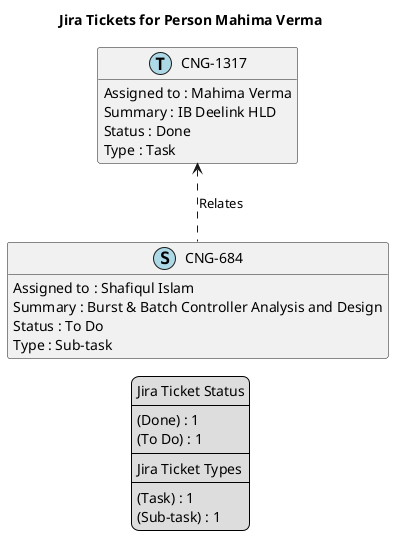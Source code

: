 @startuml
'https://plantuml.com/class-diagram

' GENERATE CLASS DIAGRAM ===========
' Generated at    : Fri May 03 10:09:58 CEST 2024

title Jira Tickets for Person Mahima Verma
hide empty members

legend
Jira Ticket Status
----
(Done) : 1
(To Do) : 1
----
Jira Ticket Types
----
(Task) : 1
(Sub-task) : 1
end legend


' Tickets =======
class "CNG-1317" << (T,lightblue) >> {
  Assigned to : Mahima Verma
  Summary : IB Deelink HLD
  Status : Done
  Type : Task
}

class "CNG-684" << (S,lightblue) >> {
  Assigned to : Shafiqul Islam
  Summary : Burst & Batch Controller Analysis and Design
  Status : To Do
  Type : Sub-task
}



' Links =======
"CNG-1317" <.. "CNG-684" : Relates


@enduml
